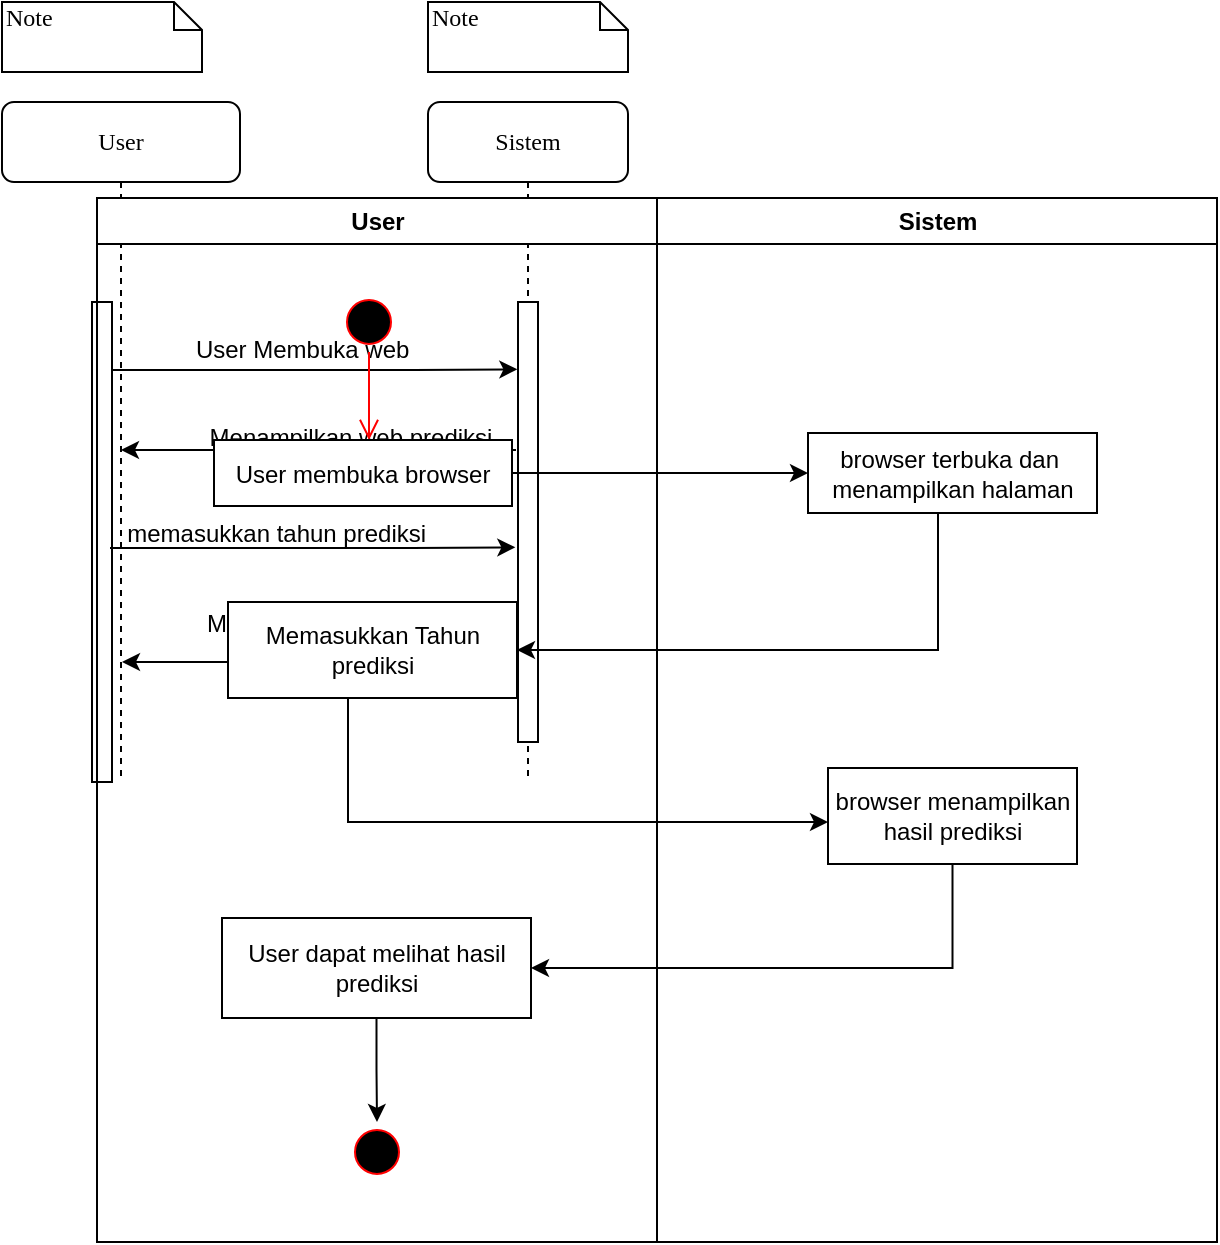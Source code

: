 <mxfile version="20.8.10" type="device"><diagram name="Page-1" id="ZdBZMkiLgLXQGyZ64-eI"><mxGraphModel dx="880" dy="484" grid="1" gridSize="10" guides="1" tooltips="1" connect="1" arrows="1" fold="1" page="1" pageScale="1" pageWidth="850" pageHeight="1100" math="0" shadow="0"><root><mxCell id="0"/><mxCell id="1" parent="0"/><mxCell id="IgRkDvZ1oTlm0SIMrQ9u-1" value="&lt;div&gt;Sistem&lt;/div&gt;" style="shape=umlLifeline;perimeter=lifelinePerimeter;whiteSpace=wrap;html=1;container=1;collapsible=0;recursiveResize=0;outlineConnect=0;rounded=1;shadow=0;comic=0;labelBackgroundColor=none;strokeWidth=1;fontFamily=Verdana;fontSize=12;align=center;" vertex="1" parent="1"><mxGeometry x="330" y="80" width="100" height="340" as="geometry"/></mxCell><mxCell id="IgRkDvZ1oTlm0SIMrQ9u-2" value="" style="html=1;points=[];perimeter=orthogonalPerimeter;rounded=0;shadow=0;comic=0;labelBackgroundColor=none;strokeWidth=1;fontFamily=Verdana;fontSize=12;align=center;" vertex="1" parent="IgRkDvZ1oTlm0SIMrQ9u-1"><mxGeometry x="45" y="100" width="10" height="220" as="geometry"/></mxCell><mxCell id="IgRkDvZ1oTlm0SIMrQ9u-3" value="User" style="shape=umlLifeline;perimeter=lifelinePerimeter;whiteSpace=wrap;html=1;container=1;collapsible=0;recursiveResize=0;outlineConnect=0;rounded=1;shadow=0;comic=0;labelBackgroundColor=none;strokeWidth=1;fontFamily=Verdana;fontSize=12;align=center;" vertex="1" parent="1"><mxGeometry x="117" y="80" width="119" height="340" as="geometry"/></mxCell><mxCell id="IgRkDvZ1oTlm0SIMrQ9u-4" value="" style="html=1;points=[];perimeter=orthogonalPerimeter;rounded=0;shadow=0;comic=0;labelBackgroundColor=none;strokeWidth=1;fontFamily=Verdana;fontSize=12;align=center;" vertex="1" parent="IgRkDvZ1oTlm0SIMrQ9u-3"><mxGeometry x="45" y="100" width="10" height="240" as="geometry"/></mxCell><mxCell id="IgRkDvZ1oTlm0SIMrQ9u-5" value="Note" style="shape=note;whiteSpace=wrap;html=1;size=14;verticalAlign=top;align=left;spacingTop=-6;rounded=0;shadow=0;comic=0;labelBackgroundColor=none;strokeWidth=1;fontFamily=Verdana;fontSize=12" vertex="1" parent="1"><mxGeometry x="117" y="30" width="100" height="35" as="geometry"/></mxCell><mxCell id="IgRkDvZ1oTlm0SIMrQ9u-6" value="Note" style="shape=note;whiteSpace=wrap;html=1;size=14;verticalAlign=top;align=left;spacingTop=-6;rounded=0;shadow=0;comic=0;labelBackgroundColor=none;strokeWidth=1;fontFamily=Verdana;fontSize=12" vertex="1" parent="1"><mxGeometry x="330" y="30" width="100" height="35" as="geometry"/></mxCell><mxCell id="IgRkDvZ1oTlm0SIMrQ9u-7" value="" style="endArrow=classic;html=1;rounded=0;entryX=-0.033;entryY=0.153;entryDx=0;entryDy=0;entryPerimeter=0;" edge="1" parent="1" source="IgRkDvZ1oTlm0SIMrQ9u-4" target="IgRkDvZ1oTlm0SIMrQ9u-2"><mxGeometry width="50" height="50" relative="1" as="geometry"><mxPoint x="172" y="248" as="sourcePoint"/><mxPoint x="383" y="220" as="targetPoint"/><Array as="points"><mxPoint x="323" y="214"/></Array></mxGeometry></mxCell><mxCell id="IgRkDvZ1oTlm0SIMrQ9u-8" value="User Membuka web&amp;nbsp;" style="text;html=1;strokeColor=none;fillColor=none;align=center;verticalAlign=middle;whiteSpace=wrap;rounded=0;" vertex="1" parent="1"><mxGeometry x="176" y="189" width="186" height="30" as="geometry"/></mxCell><mxCell id="IgRkDvZ1oTlm0SIMrQ9u-9" value="" style="endArrow=classic;html=1;rounded=0;" edge="1" parent="1" target="IgRkDvZ1oTlm0SIMrQ9u-3"><mxGeometry width="50" height="50" relative="1" as="geometry"><mxPoint x="374" y="254" as="sourcePoint"/><mxPoint x="393" y="229" as="targetPoint"/><Array as="points"><mxPoint x="367" y="254"/></Array></mxGeometry></mxCell><mxCell id="IgRkDvZ1oTlm0SIMrQ9u-10" value="Menampilkan web prediksi" style="text;html=1;align=center;verticalAlign=middle;resizable=0;points=[];autosize=1;strokeColor=none;fillColor=none;" vertex="1" parent="1"><mxGeometry x="211" y="235" width="159" height="26" as="geometry"/></mxCell><mxCell id="IgRkDvZ1oTlm0SIMrQ9u-11" value="memasukkan tahun prediksi&amp;nbsp;" style="text;html=1;strokeColor=none;fillColor=none;align=center;verticalAlign=middle;whiteSpace=wrap;rounded=0;" vertex="1" parent="1"><mxGeometry x="163" y="281" width="186" height="30" as="geometry"/></mxCell><mxCell id="IgRkDvZ1oTlm0SIMrQ9u-12" value="" style="endArrow=classic;html=1;rounded=0;entryX=-0.033;entryY=0.153;entryDx=0;entryDy=0;entryPerimeter=0;" edge="1" parent="1"><mxGeometry width="50" height="50" relative="1" as="geometry"><mxPoint x="171" y="303" as="sourcePoint"/><mxPoint x="373.67" y="302.66" as="targetPoint"/><Array as="points"><mxPoint x="322" y="303"/></Array></mxGeometry></mxCell><mxCell id="IgRkDvZ1oTlm0SIMrQ9u-13" value="Menampilkan hasil prediksi" style="text;html=1;align=center;verticalAlign=middle;resizable=0;points=[];autosize=1;strokeColor=none;fillColor=none;" vertex="1" parent="1"><mxGeometry x="210" y="328" width="162" height="26" as="geometry"/></mxCell><mxCell id="IgRkDvZ1oTlm0SIMrQ9u-14" value="" style="endArrow=classic;html=1;rounded=0;" edge="1" parent="1"><mxGeometry width="50" height="50" relative="1" as="geometry"><mxPoint x="375" y="360" as="sourcePoint"/><mxPoint x="177" y="360" as="targetPoint"/><Array as="points"><mxPoint x="368" y="360"/></Array></mxGeometry></mxCell><mxCell id="IgRkDvZ1oTlm0SIMrQ9u-15" value="User" style="swimlane;whiteSpace=wrap" vertex="1" parent="1"><mxGeometry x="164.5" y="128" width="280" height="522" as="geometry"/></mxCell><mxCell id="IgRkDvZ1oTlm0SIMrQ9u-16" value="" style="ellipse;shape=startState;fillColor=#000000;strokeColor=#ff0000;" vertex="1" parent="IgRkDvZ1oTlm0SIMrQ9u-15"><mxGeometry x="121" y="47" width="30" height="30" as="geometry"/></mxCell><mxCell id="IgRkDvZ1oTlm0SIMrQ9u-17" value="" style="edgeStyle=elbowEdgeStyle;elbow=horizontal;verticalAlign=bottom;endArrow=open;endSize=8;strokeColor=#FF0000;endFill=1;rounded=0" edge="1" parent="IgRkDvZ1oTlm0SIMrQ9u-15" source="IgRkDvZ1oTlm0SIMrQ9u-16" target="IgRkDvZ1oTlm0SIMrQ9u-18"><mxGeometry x="100" y="40" as="geometry"><mxPoint x="115" y="110" as="targetPoint"/></mxGeometry></mxCell><mxCell id="IgRkDvZ1oTlm0SIMrQ9u-18" value="User membuka browser" style="" vertex="1" parent="IgRkDvZ1oTlm0SIMrQ9u-15"><mxGeometry x="58.5" y="121" width="149" height="33" as="geometry"/></mxCell><mxCell id="IgRkDvZ1oTlm0SIMrQ9u-19" value="Memasukkan Tahun prediksi" style="rounded=0;whiteSpace=wrap;html=1;" vertex="1" parent="IgRkDvZ1oTlm0SIMrQ9u-15"><mxGeometry x="65.5" y="202" width="144.5" height="48" as="geometry"/></mxCell><mxCell id="IgRkDvZ1oTlm0SIMrQ9u-20" style="edgeStyle=orthogonalEdgeStyle;rounded=0;orthogonalLoop=1;jettySize=auto;html=1;entryX=0.5;entryY=0;entryDx=0;entryDy=0;" edge="1" parent="IgRkDvZ1oTlm0SIMrQ9u-15" source="IgRkDvZ1oTlm0SIMrQ9u-21" target="IgRkDvZ1oTlm0SIMrQ9u-22"><mxGeometry relative="1" as="geometry"/></mxCell><mxCell id="IgRkDvZ1oTlm0SIMrQ9u-21" value="User dapat melihat hasil prediksi" style="rounded=0;whiteSpace=wrap;html=1;" vertex="1" parent="IgRkDvZ1oTlm0SIMrQ9u-15"><mxGeometry x="62.5" y="360" width="154.5" height="50" as="geometry"/></mxCell><mxCell id="IgRkDvZ1oTlm0SIMrQ9u-22" value="" style="ellipse;shape=startState;fillColor=#000000;strokeColor=#ff0000;" vertex="1" parent="IgRkDvZ1oTlm0SIMrQ9u-15"><mxGeometry x="125" y="462" width="30" height="30" as="geometry"/></mxCell><mxCell id="IgRkDvZ1oTlm0SIMrQ9u-23" value="Sistem" style="swimlane;whiteSpace=wrap" vertex="1" parent="1"><mxGeometry x="444.5" y="128" width="280" height="522" as="geometry"/></mxCell><mxCell id="IgRkDvZ1oTlm0SIMrQ9u-24" value="browser terbuka dan&amp;nbsp; menampilkan halaman" style="rounded=0;whiteSpace=wrap;html=1;" vertex="1" parent="IgRkDvZ1oTlm0SIMrQ9u-23"><mxGeometry x="75.5" y="117.5" width="144.5" height="40" as="geometry"/></mxCell><mxCell id="IgRkDvZ1oTlm0SIMrQ9u-25" value="browser menampilkan hasil prediksi" style="rounded=0;whiteSpace=wrap;html=1;" vertex="1" parent="IgRkDvZ1oTlm0SIMrQ9u-23"><mxGeometry x="85.5" y="285" width="124.5" height="48" as="geometry"/></mxCell><mxCell id="IgRkDvZ1oTlm0SIMrQ9u-26" value="" style="endArrow=classic;html=1;rounded=0;entryX=0;entryY=0.5;entryDx=0;entryDy=0;exitX=1;exitY=0.5;exitDx=0;exitDy=0;" edge="1" parent="1" source="IgRkDvZ1oTlm0SIMrQ9u-18" target="IgRkDvZ1oTlm0SIMrQ9u-24"><mxGeometry width="50" height="50" relative="1" as="geometry"><mxPoint x="360" y="300" as="sourcePoint"/><mxPoint x="410" y="250" as="targetPoint"/></mxGeometry></mxCell><mxCell id="IgRkDvZ1oTlm0SIMrQ9u-27" style="edgeStyle=orthogonalEdgeStyle;rounded=0;orthogonalLoop=1;jettySize=auto;html=1;" edge="1" parent="1" source="IgRkDvZ1oTlm0SIMrQ9u-24" target="IgRkDvZ1oTlm0SIMrQ9u-19"><mxGeometry relative="1" as="geometry"><Array as="points"><mxPoint x="585" y="354"/></Array></mxGeometry></mxCell><mxCell id="IgRkDvZ1oTlm0SIMrQ9u-28" style="edgeStyle=orthogonalEdgeStyle;rounded=0;orthogonalLoop=1;jettySize=auto;html=1;" edge="1" parent="1" source="IgRkDvZ1oTlm0SIMrQ9u-19"><mxGeometry relative="1" as="geometry"><mxPoint x="530" y="440" as="targetPoint"/><Array as="points"><mxPoint x="290" y="440"/></Array></mxGeometry></mxCell><mxCell id="IgRkDvZ1oTlm0SIMrQ9u-29" style="edgeStyle=orthogonalEdgeStyle;rounded=0;orthogonalLoop=1;jettySize=auto;html=1;entryX=1;entryY=0.5;entryDx=0;entryDy=0;" edge="1" parent="1" source="IgRkDvZ1oTlm0SIMrQ9u-25" target="IgRkDvZ1oTlm0SIMrQ9u-21"><mxGeometry relative="1" as="geometry"><Array as="points"><mxPoint x="592" y="513"/></Array></mxGeometry></mxCell></root></mxGraphModel></diagram></mxfile>
